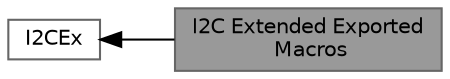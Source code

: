 digraph "I2C Extended Exported Macros"
{
 // LATEX_PDF_SIZE
  bgcolor="transparent";
  edge [fontname=Helvetica,fontsize=10,labelfontname=Helvetica,labelfontsize=10];
  node [fontname=Helvetica,fontsize=10,shape=box,height=0.2,width=0.4];
  rankdir=LR;
  Node2 [id="Node000002",label="I2CEx",height=0.2,width=0.4,color="grey40", fillcolor="white", style="filled",URL="$group___i2_c_ex.html",tooltip="I2C Extended HAL module driver."];
  Node1 [id="Node000001",label="I2C Extended Exported\l Macros",height=0.2,width=0.4,color="gray40", fillcolor="grey60", style="filled", fontcolor="black",tooltip=" "];
  Node2->Node1 [shape=plaintext, dir="back", style="solid"];
}
